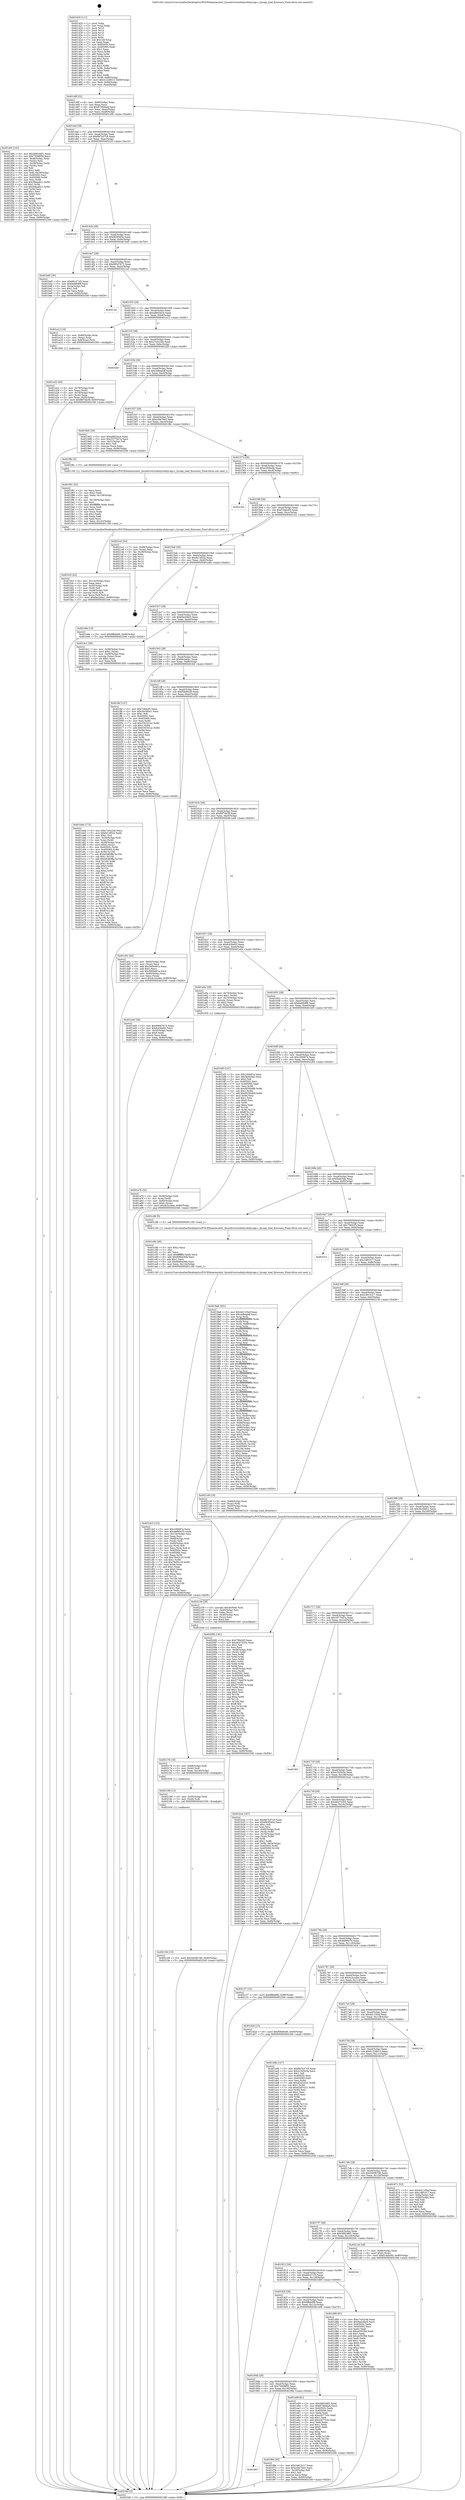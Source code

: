 digraph "0x401420" {
  label = "0x401420 (/mnt/c/Users/mathe/Desktop/tcc/POCII/binaries/extr_linuxdriversisdnhysdnhycapi.c_hycapi_load_firmware_Final-ollvm.out::main(0))"
  labelloc = "t"
  node[shape=record]

  Entry [label="",width=0.3,height=0.3,shape=circle,fillcolor=black,style=filled]
  "0x40148f" [label="{
     0x40148f [32]\l
     | [instrs]\l
     &nbsp;&nbsp;0x40148f \<+6\>: mov -0x90(%rbp),%eax\l
     &nbsp;&nbsp;0x401495 \<+2\>: mov %eax,%ecx\l
     &nbsp;&nbsp;0x401497 \<+6\>: sub $0x8736d4a6,%ecx\l
     &nbsp;&nbsp;0x40149d \<+6\>: mov %eax,-0xa4(%rbp)\l
     &nbsp;&nbsp;0x4014a3 \<+6\>: mov %ecx,-0xa8(%rbp)\l
     &nbsp;&nbsp;0x4014a9 \<+6\>: je 0000000000401ef4 \<main+0xad4\>\l
  }"]
  "0x401ef4" [label="{
     0x401ef4 [122]\l
     | [instrs]\l
     &nbsp;&nbsp;0x401ef4 \<+5\>: mov $0x588246f1,%eax\l
     &nbsp;&nbsp;0x401ef9 \<+5\>: mov $0x75008f50,%ecx\l
     &nbsp;&nbsp;0x401efe \<+4\>: mov -0x48(%rbp),%rdx\l
     &nbsp;&nbsp;0x401f02 \<+2\>: mov (%rdx),%esi\l
     &nbsp;&nbsp;0x401f04 \<+4\>: mov -0x58(%rbp),%rdx\l
     &nbsp;&nbsp;0x401f08 \<+2\>: cmp (%rdx),%esi\l
     &nbsp;&nbsp;0x401f0a \<+4\>: setl %dil\l
     &nbsp;&nbsp;0x401f0e \<+4\>: and $0x1,%dil\l
     &nbsp;&nbsp;0x401f12 \<+4\>: mov %dil,-0x29(%rbp)\l
     &nbsp;&nbsp;0x401f16 \<+7\>: mov 0x40505c,%esi\l
     &nbsp;&nbsp;0x401f1d \<+8\>: mov 0x405060,%r8d\l
     &nbsp;&nbsp;0x401f25 \<+3\>: mov %esi,%r9d\l
     &nbsp;&nbsp;0x401f28 \<+7\>: add $0x5f4aa621,%r9d\l
     &nbsp;&nbsp;0x401f2f \<+4\>: sub $0x1,%r9d\l
     &nbsp;&nbsp;0x401f33 \<+7\>: sub $0x5f4aa621,%r9d\l
     &nbsp;&nbsp;0x401f3a \<+4\>: imul %r9d,%esi\l
     &nbsp;&nbsp;0x401f3e \<+3\>: and $0x1,%esi\l
     &nbsp;&nbsp;0x401f41 \<+3\>: cmp $0x0,%esi\l
     &nbsp;&nbsp;0x401f44 \<+4\>: sete %dil\l
     &nbsp;&nbsp;0x401f48 \<+4\>: cmp $0xa,%r8d\l
     &nbsp;&nbsp;0x401f4c \<+4\>: setl %r10b\l
     &nbsp;&nbsp;0x401f50 \<+3\>: mov %dil,%r11b\l
     &nbsp;&nbsp;0x401f53 \<+3\>: and %r10b,%r11b\l
     &nbsp;&nbsp;0x401f56 \<+3\>: xor %r10b,%dil\l
     &nbsp;&nbsp;0x401f59 \<+3\>: or %dil,%r11b\l
     &nbsp;&nbsp;0x401f5c \<+4\>: test $0x1,%r11b\l
     &nbsp;&nbsp;0x401f60 \<+3\>: cmovne %ecx,%eax\l
     &nbsp;&nbsp;0x401f63 \<+6\>: mov %eax,-0x90(%rbp)\l
     &nbsp;&nbsp;0x401f69 \<+5\>: jmp 0000000000402346 \<main+0xf26\>\l
  }"]
  "0x4014af" [label="{
     0x4014af [28]\l
     | [instrs]\l
     &nbsp;&nbsp;0x4014af \<+5\>: jmp 00000000004014b4 \<main+0x94\>\l
     &nbsp;&nbsp;0x4014b4 \<+6\>: mov -0xa4(%rbp),%eax\l
     &nbsp;&nbsp;0x4014ba \<+5\>: sub $0x8b7b37c9,%eax\l
     &nbsp;&nbsp;0x4014bf \<+6\>: mov %eax,-0xac(%rbp)\l
     &nbsp;&nbsp;0x4014c5 \<+6\>: je 000000000040223f \<main+0xe1f\>\l
  }"]
  Exit [label="",width=0.3,height=0.3,shape=circle,fillcolor=black,style=filled,peripheries=2]
  "0x40223f" [label="{
     0x40223f\l
  }", style=dashed]
  "0x4014cb" [label="{
     0x4014cb [28]\l
     | [instrs]\l
     &nbsp;&nbsp;0x4014cb \<+5\>: jmp 00000000004014d0 \<main+0xb0\>\l
     &nbsp;&nbsp;0x4014d0 \<+6\>: mov -0xa4(%rbp),%eax\l
     &nbsp;&nbsp;0x4014d6 \<+5\>: sub $0x963f3d3e,%eax\l
     &nbsp;&nbsp;0x4014db \<+6\>: mov %eax,-0xb0(%rbp)\l
     &nbsp;&nbsp;0x4014e1 \<+6\>: je 0000000000401bd5 \<main+0x7b5\>\l
  }"]
  "0x402194" [label="{
     0x402194 [15]\l
     | [instrs]\l
     &nbsp;&nbsp;0x402194 \<+10\>: movl $0x5459b7d6,-0x90(%rbp)\l
     &nbsp;&nbsp;0x40219e \<+5\>: jmp 0000000000402346 \<main+0xf26\>\l
  }"]
  "0x401bd5" [label="{
     0x401bd5 [30]\l
     | [instrs]\l
     &nbsp;&nbsp;0x401bd5 \<+5\>: mov $0x69c471f3,%eax\l
     &nbsp;&nbsp;0x401bda \<+5\>: mov $0xfed9b8f9,%ecx\l
     &nbsp;&nbsp;0x401bdf \<+3\>: mov -0x2a(%rbp),%dl\l
     &nbsp;&nbsp;0x401be2 \<+3\>: test $0x1,%dl\l
     &nbsp;&nbsp;0x401be5 \<+3\>: cmovne %ecx,%eax\l
     &nbsp;&nbsp;0x401be8 \<+6\>: mov %eax,-0x90(%rbp)\l
     &nbsp;&nbsp;0x401bee \<+5\>: jmp 0000000000402346 \<main+0xf26\>\l
  }"]
  "0x4014e7" [label="{
     0x4014e7 [28]\l
     | [instrs]\l
     &nbsp;&nbsp;0x4014e7 \<+5\>: jmp 00000000004014ec \<main+0xcc\>\l
     &nbsp;&nbsp;0x4014ec \<+6\>: mov -0xa4(%rbp),%eax\l
     &nbsp;&nbsp;0x4014f2 \<+5\>: sub $0x990d7b72,%eax\l
     &nbsp;&nbsp;0x4014f7 \<+6\>: mov %eax,-0xb4(%rbp)\l
     &nbsp;&nbsp;0x4014fd \<+6\>: je 00000000004021a3 \<main+0xd83\>\l
  }"]
  "0x402188" [label="{
     0x402188 [12]\l
     | [instrs]\l
     &nbsp;&nbsp;0x402188 \<+4\>: mov -0x50(%rbp),%rdi\l
     &nbsp;&nbsp;0x40218c \<+3\>: mov (%rdi),%rdi\l
     &nbsp;&nbsp;0x40218f \<+5\>: call 0000000000401030 \<free@plt\>\l
     | [calls]\l
     &nbsp;&nbsp;0x401030 \{1\} (unknown)\l
  }"]
  "0x4021a3" [label="{
     0x4021a3\l
  }", style=dashed]
  "0x401503" [label="{
     0x401503 [28]\l
     | [instrs]\l
     &nbsp;&nbsp;0x401503 \<+5\>: jmp 0000000000401508 \<main+0xe8\>\l
     &nbsp;&nbsp;0x401508 \<+6\>: mov -0xa4(%rbp),%eax\l
     &nbsp;&nbsp;0x40150e \<+5\>: sub $0xa8802ec4,%eax\l
     &nbsp;&nbsp;0x401513 \<+6\>: mov %eax,-0xb8(%rbp)\l
     &nbsp;&nbsp;0x401519 \<+6\>: je 0000000000401a12 \<main+0x5f2\>\l
  }"]
  "0x402176" [label="{
     0x402176 [18]\l
     | [instrs]\l
     &nbsp;&nbsp;0x402176 \<+4\>: mov -0x68(%rbp),%rdi\l
     &nbsp;&nbsp;0x40217a \<+3\>: mov (%rdi),%rdi\l
     &nbsp;&nbsp;0x40217d \<+6\>: mov %eax,-0x140(%rbp)\l
     &nbsp;&nbsp;0x402183 \<+5\>: call 0000000000401030 \<free@plt\>\l
     | [calls]\l
     &nbsp;&nbsp;0x401030 \{1\} (unknown)\l
  }"]
  "0x401a12" [label="{
     0x401a12 [16]\l
     | [instrs]\l
     &nbsp;&nbsp;0x401a12 \<+4\>: mov -0x80(%rbp),%rax\l
     &nbsp;&nbsp;0x401a16 \<+3\>: mov (%rax),%rax\l
     &nbsp;&nbsp;0x401a19 \<+4\>: mov 0x8(%rax),%rdi\l
     &nbsp;&nbsp;0x401a1d \<+5\>: call 0000000000401060 \<atoi@plt\>\l
     | [calls]\l
     &nbsp;&nbsp;0x401060 \{1\} (unknown)\l
  }"]
  "0x40151f" [label="{
     0x40151f [28]\l
     | [instrs]\l
     &nbsp;&nbsp;0x40151f \<+5\>: jmp 0000000000401524 \<main+0x104\>\l
     &nbsp;&nbsp;0x401524 \<+6\>: mov -0xa4(%rbp),%eax\l
     &nbsp;&nbsp;0x40152a \<+5\>: sub $0xc7e3c24b,%eax\l
     &nbsp;&nbsp;0x40152f \<+6\>: mov %eax,-0xbc(%rbp)\l
     &nbsp;&nbsp;0x401535 \<+6\>: je 00000000004022bf \<main+0xe9f\>\l
  }"]
  "0x402159" [label="{
     0x402159 [29]\l
     | [instrs]\l
     &nbsp;&nbsp;0x402159 \<+10\>: movabs $0x4030b6,%rdi\l
     &nbsp;&nbsp;0x402163 \<+4\>: mov -0x40(%rbp),%rsi\l
     &nbsp;&nbsp;0x402167 \<+2\>: mov %eax,(%rsi)\l
     &nbsp;&nbsp;0x402169 \<+4\>: mov -0x40(%rbp),%rsi\l
     &nbsp;&nbsp;0x40216d \<+2\>: mov (%rsi),%esi\l
     &nbsp;&nbsp;0x40216f \<+2\>: mov $0x0,%al\l
     &nbsp;&nbsp;0x402171 \<+5\>: call 0000000000401040 \<printf@plt\>\l
     | [calls]\l
     &nbsp;&nbsp;0x401040 \{1\} (unknown)\l
  }"]
  "0x4022bf" [label="{
     0x4022bf\l
  }", style=dashed]
  "0x40153b" [label="{
     0x40153b [28]\l
     | [instrs]\l
     &nbsp;&nbsp;0x40153b \<+5\>: jmp 0000000000401540 \<main+0x120\>\l
     &nbsp;&nbsp;0x401540 \<+6\>: mov -0xa4(%rbp),%eax\l
     &nbsp;&nbsp;0x401546 \<+5\>: sub $0xcb8eabdf,%eax\l
     &nbsp;&nbsp;0x40154b \<+6\>: mov %eax,-0xc0(%rbp)\l
     &nbsp;&nbsp;0x401551 \<+6\>: je 00000000004019d3 \<main+0x5b3\>\l
  }"]
  "0x401fc5" [label="{
     0x401fc5 [42]\l
     | [instrs]\l
     &nbsp;&nbsp;0x401fc5 \<+6\>: mov -0x13c(%rbp),%ecx\l
     &nbsp;&nbsp;0x401fcb \<+3\>: imul %eax,%ecx\l
     &nbsp;&nbsp;0x401fce \<+4\>: mov -0x50(%rbp),%r8\l
     &nbsp;&nbsp;0x401fd2 \<+3\>: mov (%r8),%r8\l
     &nbsp;&nbsp;0x401fd5 \<+4\>: mov -0x48(%rbp),%r9\l
     &nbsp;&nbsp;0x401fd9 \<+3\>: movslq (%r9),%r9\l
     &nbsp;&nbsp;0x401fdc \<+4\>: mov %ecx,(%r8,%r9,4)\l
     &nbsp;&nbsp;0x401fe0 \<+10\>: movl $0xf4e2a0a1,-0x90(%rbp)\l
     &nbsp;&nbsp;0x401fea \<+5\>: jmp 0000000000402346 \<main+0xf26\>\l
  }"]
  "0x4019d3" [label="{
     0x4019d3 [30]\l
     | [instrs]\l
     &nbsp;&nbsp;0x4019d3 \<+5\>: mov $0xa8802ec4,%eax\l
     &nbsp;&nbsp;0x4019d8 \<+5\>: mov $0x33770d7a,%ecx\l
     &nbsp;&nbsp;0x4019dd \<+3\>: mov -0x31(%rbp),%dl\l
     &nbsp;&nbsp;0x4019e0 \<+3\>: test $0x1,%dl\l
     &nbsp;&nbsp;0x4019e3 \<+3\>: cmovne %ecx,%eax\l
     &nbsp;&nbsp;0x4019e6 \<+6\>: mov %eax,-0x90(%rbp)\l
     &nbsp;&nbsp;0x4019ec \<+5\>: jmp 0000000000402346 \<main+0xf26\>\l
  }"]
  "0x401557" [label="{
     0x401557 [28]\l
     | [instrs]\l
     &nbsp;&nbsp;0x401557 \<+5\>: jmp 000000000040155c \<main+0x13c\>\l
     &nbsp;&nbsp;0x40155c \<+6\>: mov -0xa4(%rbp),%eax\l
     &nbsp;&nbsp;0x401562 \<+5\>: sub $0xccbb70e5,%eax\l
     &nbsp;&nbsp;0x401567 \<+6\>: mov %eax,-0xc4(%rbp)\l
     &nbsp;&nbsp;0x40156d \<+6\>: je 0000000000401f8c \<main+0xb6c\>\l
  }"]
  "0x401f91" [label="{
     0x401f91 [52]\l
     | [instrs]\l
     &nbsp;&nbsp;0x401f91 \<+2\>: xor %ecx,%ecx\l
     &nbsp;&nbsp;0x401f93 \<+5\>: mov $0x2,%edx\l
     &nbsp;&nbsp;0x401f98 \<+6\>: mov %edx,-0x138(%rbp)\l
     &nbsp;&nbsp;0x401f9e \<+1\>: cltd\l
     &nbsp;&nbsp;0x401f9f \<+6\>: mov -0x138(%rbp),%esi\l
     &nbsp;&nbsp;0x401fa5 \<+2\>: idiv %esi\l
     &nbsp;&nbsp;0x401fa7 \<+6\>: imul $0xfffffffe,%edx,%edx\l
     &nbsp;&nbsp;0x401fad \<+2\>: mov %ecx,%edi\l
     &nbsp;&nbsp;0x401faf \<+2\>: sub %edx,%edi\l
     &nbsp;&nbsp;0x401fb1 \<+2\>: mov %ecx,%edx\l
     &nbsp;&nbsp;0x401fb3 \<+3\>: sub $0x1,%edx\l
     &nbsp;&nbsp;0x401fb6 \<+2\>: add %edx,%edi\l
     &nbsp;&nbsp;0x401fb8 \<+2\>: sub %edi,%ecx\l
     &nbsp;&nbsp;0x401fba \<+6\>: mov %ecx,-0x13c(%rbp)\l
     &nbsp;&nbsp;0x401fc0 \<+5\>: call 0000000000401160 \<next_i\>\l
     | [calls]\l
     &nbsp;&nbsp;0x401160 \{1\} (/mnt/c/Users/mathe/Desktop/tcc/POCII/binaries/extr_linuxdriversisdnhysdnhycapi.c_hycapi_load_firmware_Final-ollvm.out::next_i)\l
  }"]
  "0x401f8c" [label="{
     0x401f8c [5]\l
     | [instrs]\l
     &nbsp;&nbsp;0x401f8c \<+5\>: call 0000000000401160 \<next_i\>\l
     | [calls]\l
     &nbsp;&nbsp;0x401160 \{1\} (/mnt/c/Users/mathe/Desktop/tcc/POCII/binaries/extr_linuxdriversisdnhysdnhycapi.c_hycapi_load_firmware_Final-ollvm.out::next_i)\l
  }"]
  "0x401573" [label="{
     0x401573 [28]\l
     | [instrs]\l
     &nbsp;&nbsp;0x401573 \<+5\>: jmp 0000000000401578 \<main+0x158\>\l
     &nbsp;&nbsp;0x401578 \<+6\>: mov -0xa4(%rbp),%eax\l
     &nbsp;&nbsp;0x40157e \<+5\>: sub $0xe2f58a4b,%eax\l
     &nbsp;&nbsp;0x401583 \<+6\>: mov %eax,-0xc8(%rbp)\l
     &nbsp;&nbsp;0x401589 \<+6\>: je 00000000004021b2 \<main+0xd92\>\l
  }"]
  "0x401867" [label="{
     0x401867\l
  }", style=dashed]
  "0x4021b2" [label="{
     0x4021b2\l
  }", style=dashed]
  "0x40158f" [label="{
     0x40158f [28]\l
     | [instrs]\l
     &nbsp;&nbsp;0x40158f \<+5\>: jmp 0000000000401594 \<main+0x174\>\l
     &nbsp;&nbsp;0x401594 \<+6\>: mov -0xa4(%rbp),%eax\l
     &nbsp;&nbsp;0x40159a \<+5\>: sub $0xf14abc60,%eax\l
     &nbsp;&nbsp;0x40159f \<+6\>: mov %eax,-0xcc(%rbp)\l
     &nbsp;&nbsp;0x4015a5 \<+6\>: je 00000000004021e2 \<main+0xdc2\>\l
  }"]
  "0x401f6e" [label="{
     0x401f6e [30]\l
     | [instrs]\l
     &nbsp;&nbsp;0x401f6e \<+5\>: mov $0x24615c17,%eax\l
     &nbsp;&nbsp;0x401f73 \<+5\>: mov $0xccbb70e5,%ecx\l
     &nbsp;&nbsp;0x401f78 \<+3\>: mov -0x29(%rbp),%dl\l
     &nbsp;&nbsp;0x401f7b \<+3\>: test $0x1,%dl\l
     &nbsp;&nbsp;0x401f7e \<+3\>: cmovne %ecx,%eax\l
     &nbsp;&nbsp;0x401f81 \<+6\>: mov %eax,-0x90(%rbp)\l
     &nbsp;&nbsp;0x401f87 \<+5\>: jmp 0000000000402346 \<main+0xf26\>\l
  }"]
  "0x4021e2" [label="{
     0x4021e2 [24]\l
     | [instrs]\l
     &nbsp;&nbsp;0x4021e2 \<+7\>: mov -0x88(%rbp),%rax\l
     &nbsp;&nbsp;0x4021e9 \<+2\>: mov (%rax),%eax\l
     &nbsp;&nbsp;0x4021eb \<+4\>: lea -0x28(%rbp),%rsp\l
     &nbsp;&nbsp;0x4021ef \<+1\>: pop %rbx\l
     &nbsp;&nbsp;0x4021f0 \<+2\>: pop %r12\l
     &nbsp;&nbsp;0x4021f2 \<+2\>: pop %r13\l
     &nbsp;&nbsp;0x4021f4 \<+2\>: pop %r14\l
     &nbsp;&nbsp;0x4021f6 \<+2\>: pop %r15\l
     &nbsp;&nbsp;0x4021f8 \<+1\>: pop %rbp\l
     &nbsp;&nbsp;0x4021f9 \<+1\>: ret\l
  }"]
  "0x4015ab" [label="{
     0x4015ab [28]\l
     | [instrs]\l
     &nbsp;&nbsp;0x4015ab \<+5\>: jmp 00000000004015b0 \<main+0x190\>\l
     &nbsp;&nbsp;0x4015b0 \<+6\>: mov -0xa4(%rbp),%eax\l
     &nbsp;&nbsp;0x4015b6 \<+5\>: sub $0xf413f52e,%eax\l
     &nbsp;&nbsp;0x4015bb \<+6\>: mov %eax,-0xd0(%rbp)\l
     &nbsp;&nbsp;0x4015c1 \<+6\>: je 0000000000401e8a \<main+0xa6a\>\l
  }"]
  "0x40184b" [label="{
     0x40184b [28]\l
     | [instrs]\l
     &nbsp;&nbsp;0x40184b \<+5\>: jmp 0000000000401850 \<main+0x430\>\l
     &nbsp;&nbsp;0x401850 \<+6\>: mov -0xa4(%rbp),%eax\l
     &nbsp;&nbsp;0x401856 \<+5\>: sub $0x75008f50,%eax\l
     &nbsp;&nbsp;0x40185b \<+6\>: mov %eax,-0x130(%rbp)\l
     &nbsp;&nbsp;0x401861 \<+6\>: je 0000000000401f6e \<main+0xb4e\>\l
  }"]
  "0x401e8a" [label="{
     0x401e8a [15]\l
     | [instrs]\l
     &nbsp;&nbsp;0x401e8a \<+10\>: movl $0x6ffeb6fb,-0x90(%rbp)\l
     &nbsp;&nbsp;0x401e94 \<+5\>: jmp 0000000000402346 \<main+0xf26\>\l
  }"]
  "0x4015c7" [label="{
     0x4015c7 [28]\l
     | [instrs]\l
     &nbsp;&nbsp;0x4015c7 \<+5\>: jmp 00000000004015cc \<main+0x1ac\>\l
     &nbsp;&nbsp;0x4015cc \<+6\>: mov -0xa4(%rbp),%eax\l
     &nbsp;&nbsp;0x4015d2 \<+5\>: sub $0xf4a2dbe5,%eax\l
     &nbsp;&nbsp;0x4015d7 \<+6\>: mov %eax,-0xd4(%rbp)\l
     &nbsp;&nbsp;0x4015dd \<+6\>: je 0000000000401dc1 \<main+0x9a1\>\l
  }"]
  "0x401e99" [label="{
     0x401e99 [91]\l
     | [instrs]\l
     &nbsp;&nbsp;0x401e99 \<+5\>: mov $0x588246f1,%eax\l
     &nbsp;&nbsp;0x401e9e \<+5\>: mov $0x8736d4a6,%ecx\l
     &nbsp;&nbsp;0x401ea3 \<+7\>: mov 0x40505c,%edx\l
     &nbsp;&nbsp;0x401eaa \<+7\>: mov 0x405060,%esi\l
     &nbsp;&nbsp;0x401eb1 \<+2\>: mov %edx,%edi\l
     &nbsp;&nbsp;0x401eb3 \<+6\>: sub $0xe2b77c0c,%edi\l
     &nbsp;&nbsp;0x401eb9 \<+3\>: sub $0x1,%edi\l
     &nbsp;&nbsp;0x401ebc \<+6\>: add $0xe2b77c0c,%edi\l
     &nbsp;&nbsp;0x401ec2 \<+3\>: imul %edi,%edx\l
     &nbsp;&nbsp;0x401ec5 \<+3\>: and $0x1,%edx\l
     &nbsp;&nbsp;0x401ec8 \<+3\>: cmp $0x0,%edx\l
     &nbsp;&nbsp;0x401ecb \<+4\>: sete %r8b\l
     &nbsp;&nbsp;0x401ecf \<+3\>: cmp $0xa,%esi\l
     &nbsp;&nbsp;0x401ed2 \<+4\>: setl %r9b\l
     &nbsp;&nbsp;0x401ed6 \<+3\>: mov %r8b,%r10b\l
     &nbsp;&nbsp;0x401ed9 \<+3\>: and %r9b,%r10b\l
     &nbsp;&nbsp;0x401edc \<+3\>: xor %r9b,%r8b\l
     &nbsp;&nbsp;0x401edf \<+3\>: or %r8b,%r10b\l
     &nbsp;&nbsp;0x401ee2 \<+4\>: test $0x1,%r10b\l
     &nbsp;&nbsp;0x401ee6 \<+3\>: cmovne %ecx,%eax\l
     &nbsp;&nbsp;0x401ee9 \<+6\>: mov %eax,-0x90(%rbp)\l
     &nbsp;&nbsp;0x401eef \<+5\>: jmp 0000000000402346 \<main+0xf26\>\l
  }"]
  "0x401dc1" [label="{
     0x401dc1 [29]\l
     | [instrs]\l
     &nbsp;&nbsp;0x401dc1 \<+4\>: mov -0x58(%rbp),%rax\l
     &nbsp;&nbsp;0x401dc5 \<+6\>: movl $0x1,(%rax)\l
     &nbsp;&nbsp;0x401dcb \<+4\>: mov -0x58(%rbp),%rax\l
     &nbsp;&nbsp;0x401dcf \<+3\>: movslq (%rax),%rax\l
     &nbsp;&nbsp;0x401dd2 \<+4\>: shl $0x2,%rax\l
     &nbsp;&nbsp;0x401dd6 \<+3\>: mov %rax,%rdi\l
     &nbsp;&nbsp;0x401dd9 \<+5\>: call 0000000000401050 \<malloc@plt\>\l
     | [calls]\l
     &nbsp;&nbsp;0x401050 \{1\} (unknown)\l
  }"]
  "0x4015e3" [label="{
     0x4015e3 [28]\l
     | [instrs]\l
     &nbsp;&nbsp;0x4015e3 \<+5\>: jmp 00000000004015e8 \<main+0x1c8\>\l
     &nbsp;&nbsp;0x4015e8 \<+6\>: mov -0xa4(%rbp),%eax\l
     &nbsp;&nbsp;0x4015ee \<+5\>: sub $0xf4e2a0a1,%eax\l
     &nbsp;&nbsp;0x4015f3 \<+6\>: mov %eax,-0xd8(%rbp)\l
     &nbsp;&nbsp;0x4015f9 \<+6\>: je 0000000000401fef \<main+0xbcf\>\l
  }"]
  "0x401dde" [label="{
     0x401dde [172]\l
     | [instrs]\l
     &nbsp;&nbsp;0x401dde \<+5\>: mov $0xc7e3c24b,%ecx\l
     &nbsp;&nbsp;0x401de3 \<+5\>: mov $0xf413f52e,%edx\l
     &nbsp;&nbsp;0x401de8 \<+3\>: mov $0x1,%sil\l
     &nbsp;&nbsp;0x401deb \<+4\>: mov -0x50(%rbp),%rdi\l
     &nbsp;&nbsp;0x401def \<+3\>: mov %rax,(%rdi)\l
     &nbsp;&nbsp;0x401df2 \<+4\>: mov -0x48(%rbp),%rax\l
     &nbsp;&nbsp;0x401df6 \<+6\>: movl $0x0,(%rax)\l
     &nbsp;&nbsp;0x401dfc \<+8\>: mov 0x40505c,%r8d\l
     &nbsp;&nbsp;0x401e04 \<+8\>: mov 0x405060,%r9d\l
     &nbsp;&nbsp;0x401e0c \<+3\>: mov %r8d,%r10d\l
     &nbsp;&nbsp;0x401e0f \<+7\>: sub $0xb0380ffa,%r10d\l
     &nbsp;&nbsp;0x401e16 \<+4\>: sub $0x1,%r10d\l
     &nbsp;&nbsp;0x401e1a \<+7\>: add $0xb0380ffa,%r10d\l
     &nbsp;&nbsp;0x401e21 \<+4\>: imul %r10d,%r8d\l
     &nbsp;&nbsp;0x401e25 \<+4\>: and $0x1,%r8d\l
     &nbsp;&nbsp;0x401e29 \<+4\>: cmp $0x0,%r8d\l
     &nbsp;&nbsp;0x401e2d \<+4\>: sete %r11b\l
     &nbsp;&nbsp;0x401e31 \<+4\>: cmp $0xa,%r9d\l
     &nbsp;&nbsp;0x401e35 \<+3\>: setl %bl\l
     &nbsp;&nbsp;0x401e38 \<+3\>: mov %r11b,%r14b\l
     &nbsp;&nbsp;0x401e3b \<+4\>: xor $0xff,%r14b\l
     &nbsp;&nbsp;0x401e3f \<+3\>: mov %bl,%r15b\l
     &nbsp;&nbsp;0x401e42 \<+4\>: xor $0xff,%r15b\l
     &nbsp;&nbsp;0x401e46 \<+4\>: xor $0x1,%sil\l
     &nbsp;&nbsp;0x401e4a \<+3\>: mov %r14b,%r12b\l
     &nbsp;&nbsp;0x401e4d \<+4\>: and $0xff,%r12b\l
     &nbsp;&nbsp;0x401e51 \<+3\>: and %sil,%r11b\l
     &nbsp;&nbsp;0x401e54 \<+3\>: mov %r15b,%r13b\l
     &nbsp;&nbsp;0x401e57 \<+4\>: and $0xff,%r13b\l
     &nbsp;&nbsp;0x401e5b \<+3\>: and %sil,%bl\l
     &nbsp;&nbsp;0x401e5e \<+3\>: or %r11b,%r12b\l
     &nbsp;&nbsp;0x401e61 \<+3\>: or %bl,%r13b\l
     &nbsp;&nbsp;0x401e64 \<+3\>: xor %r13b,%r12b\l
     &nbsp;&nbsp;0x401e67 \<+3\>: or %r15b,%r14b\l
     &nbsp;&nbsp;0x401e6a \<+4\>: xor $0xff,%r14b\l
     &nbsp;&nbsp;0x401e6e \<+4\>: or $0x1,%sil\l
     &nbsp;&nbsp;0x401e72 \<+3\>: and %sil,%r14b\l
     &nbsp;&nbsp;0x401e75 \<+3\>: or %r14b,%r12b\l
     &nbsp;&nbsp;0x401e78 \<+4\>: test $0x1,%r12b\l
     &nbsp;&nbsp;0x401e7c \<+3\>: cmovne %edx,%ecx\l
     &nbsp;&nbsp;0x401e7f \<+6\>: mov %ecx,-0x90(%rbp)\l
     &nbsp;&nbsp;0x401e85 \<+5\>: jmp 0000000000402346 \<main+0xf26\>\l
  }"]
  "0x401fef" [label="{
     0x401fef [147]\l
     | [instrs]\l
     &nbsp;&nbsp;0x401fef \<+5\>: mov $0x75842f3,%eax\l
     &nbsp;&nbsp;0x401ff4 \<+5\>: mov $0x30c560c1,%ecx\l
     &nbsp;&nbsp;0x401ff9 \<+2\>: mov $0x1,%dl\l
     &nbsp;&nbsp;0x401ffb \<+7\>: mov 0x40505c,%esi\l
     &nbsp;&nbsp;0x402002 \<+7\>: mov 0x405060,%edi\l
     &nbsp;&nbsp;0x402009 \<+3\>: mov %esi,%r8d\l
     &nbsp;&nbsp;0x40200c \<+7\>: sub $0x530331ac,%r8d\l
     &nbsp;&nbsp;0x402013 \<+4\>: sub $0x1,%r8d\l
     &nbsp;&nbsp;0x402017 \<+7\>: add $0x530331ac,%r8d\l
     &nbsp;&nbsp;0x40201e \<+4\>: imul %r8d,%esi\l
     &nbsp;&nbsp;0x402022 \<+3\>: and $0x1,%esi\l
     &nbsp;&nbsp;0x402025 \<+3\>: cmp $0x0,%esi\l
     &nbsp;&nbsp;0x402028 \<+4\>: sete %r9b\l
     &nbsp;&nbsp;0x40202c \<+3\>: cmp $0xa,%edi\l
     &nbsp;&nbsp;0x40202f \<+4\>: setl %r10b\l
     &nbsp;&nbsp;0x402033 \<+3\>: mov %r9b,%r11b\l
     &nbsp;&nbsp;0x402036 \<+4\>: xor $0xff,%r11b\l
     &nbsp;&nbsp;0x40203a \<+3\>: mov %r10b,%bl\l
     &nbsp;&nbsp;0x40203d \<+3\>: xor $0xff,%bl\l
     &nbsp;&nbsp;0x402040 \<+3\>: xor $0x1,%dl\l
     &nbsp;&nbsp;0x402043 \<+3\>: mov %r11b,%r14b\l
     &nbsp;&nbsp;0x402046 \<+4\>: and $0xff,%r14b\l
     &nbsp;&nbsp;0x40204a \<+3\>: and %dl,%r9b\l
     &nbsp;&nbsp;0x40204d \<+3\>: mov %bl,%r15b\l
     &nbsp;&nbsp;0x402050 \<+4\>: and $0xff,%r15b\l
     &nbsp;&nbsp;0x402054 \<+3\>: and %dl,%r10b\l
     &nbsp;&nbsp;0x402057 \<+3\>: or %r9b,%r14b\l
     &nbsp;&nbsp;0x40205a \<+3\>: or %r10b,%r15b\l
     &nbsp;&nbsp;0x40205d \<+3\>: xor %r15b,%r14b\l
     &nbsp;&nbsp;0x402060 \<+3\>: or %bl,%r11b\l
     &nbsp;&nbsp;0x402063 \<+4\>: xor $0xff,%r11b\l
     &nbsp;&nbsp;0x402067 \<+3\>: or $0x1,%dl\l
     &nbsp;&nbsp;0x40206a \<+3\>: and %dl,%r11b\l
     &nbsp;&nbsp;0x40206d \<+3\>: or %r11b,%r14b\l
     &nbsp;&nbsp;0x402070 \<+4\>: test $0x1,%r14b\l
     &nbsp;&nbsp;0x402074 \<+3\>: cmovne %ecx,%eax\l
     &nbsp;&nbsp;0x402077 \<+6\>: mov %eax,-0x90(%rbp)\l
     &nbsp;&nbsp;0x40207d \<+5\>: jmp 0000000000402346 \<main+0xf26\>\l
  }"]
  "0x4015ff" [label="{
     0x4015ff [28]\l
     | [instrs]\l
     &nbsp;&nbsp;0x4015ff \<+5\>: jmp 0000000000401604 \<main+0x1e4\>\l
     &nbsp;&nbsp;0x401604 \<+6\>: mov -0xa4(%rbp),%eax\l
     &nbsp;&nbsp;0x40160a \<+5\>: sub $0xf58d9cd0,%eax\l
     &nbsp;&nbsp;0x40160f \<+6\>: mov %eax,-0xdc(%rbp)\l
     &nbsp;&nbsp;0x401615 \<+6\>: je 0000000000401d3c \<main+0x91c\>\l
  }"]
  "0x40182f" [label="{
     0x40182f [28]\l
     | [instrs]\l
     &nbsp;&nbsp;0x40182f \<+5\>: jmp 0000000000401834 \<main+0x414\>\l
     &nbsp;&nbsp;0x401834 \<+6\>: mov -0xa4(%rbp),%eax\l
     &nbsp;&nbsp;0x40183a \<+5\>: sub $0x6ffeb6fb,%eax\l
     &nbsp;&nbsp;0x40183f \<+6\>: mov %eax,-0x12c(%rbp)\l
     &nbsp;&nbsp;0x401845 \<+6\>: je 0000000000401e99 \<main+0xa79\>\l
  }"]
  "0x401d3c" [label="{
     0x401d3c [42]\l
     | [instrs]\l
     &nbsp;&nbsp;0x401d3c \<+4\>: mov -0x60(%rbp),%rax\l
     &nbsp;&nbsp;0x401d40 \<+2\>: mov (%rax),%ecx\l
     &nbsp;&nbsp;0x401d42 \<+6\>: add $0x5600d91a,%ecx\l
     &nbsp;&nbsp;0x401d48 \<+3\>: add $0x1,%ecx\l
     &nbsp;&nbsp;0x401d4b \<+6\>: sub $0x5600d91a,%ecx\l
     &nbsp;&nbsp;0x401d51 \<+4\>: mov -0x60(%rbp),%rax\l
     &nbsp;&nbsp;0x401d55 \<+2\>: mov %ecx,(%rax)\l
     &nbsp;&nbsp;0x401d57 \<+10\>: movl $0x4c3ccdee,-0x90(%rbp)\l
     &nbsp;&nbsp;0x401d61 \<+5\>: jmp 0000000000402346 \<main+0xf26\>\l
  }"]
  "0x40161b" [label="{
     0x40161b [28]\l
     | [instrs]\l
     &nbsp;&nbsp;0x40161b \<+5\>: jmp 0000000000401620 \<main+0x200\>\l
     &nbsp;&nbsp;0x401620 \<+6\>: mov -0xa4(%rbp),%eax\l
     &nbsp;&nbsp;0x401626 \<+5\>: sub $0xf6f74b39,%eax\l
     &nbsp;&nbsp;0x40162b \<+6\>: mov %eax,-0xe0(%rbp)\l
     &nbsp;&nbsp;0x401631 \<+6\>: je 0000000000401a40 \<main+0x620\>\l
  }"]
  "0x401d66" [label="{
     0x401d66 [91]\l
     | [instrs]\l
     &nbsp;&nbsp;0x401d66 \<+5\>: mov $0xc7e3c24b,%eax\l
     &nbsp;&nbsp;0x401d6b \<+5\>: mov $0xf4a2dbe5,%ecx\l
     &nbsp;&nbsp;0x401d70 \<+7\>: mov 0x40505c,%edx\l
     &nbsp;&nbsp;0x401d77 \<+7\>: mov 0x405060,%esi\l
     &nbsp;&nbsp;0x401d7e \<+2\>: mov %edx,%edi\l
     &nbsp;&nbsp;0x401d80 \<+6\>: sub $0xa43f1f9d,%edi\l
     &nbsp;&nbsp;0x401d86 \<+3\>: sub $0x1,%edi\l
     &nbsp;&nbsp;0x401d89 \<+6\>: add $0xa43f1f9d,%edi\l
     &nbsp;&nbsp;0x401d8f \<+3\>: imul %edi,%edx\l
     &nbsp;&nbsp;0x401d92 \<+3\>: and $0x1,%edx\l
     &nbsp;&nbsp;0x401d95 \<+3\>: cmp $0x0,%edx\l
     &nbsp;&nbsp;0x401d98 \<+4\>: sete %r8b\l
     &nbsp;&nbsp;0x401d9c \<+3\>: cmp $0xa,%esi\l
     &nbsp;&nbsp;0x401d9f \<+4\>: setl %r9b\l
     &nbsp;&nbsp;0x401da3 \<+3\>: mov %r8b,%r10b\l
     &nbsp;&nbsp;0x401da6 \<+3\>: and %r9b,%r10b\l
     &nbsp;&nbsp;0x401da9 \<+3\>: xor %r9b,%r8b\l
     &nbsp;&nbsp;0x401dac \<+3\>: or %r8b,%r10b\l
     &nbsp;&nbsp;0x401daf \<+4\>: test $0x1,%r10b\l
     &nbsp;&nbsp;0x401db3 \<+3\>: cmovne %ecx,%eax\l
     &nbsp;&nbsp;0x401db6 \<+6\>: mov %eax,-0x90(%rbp)\l
     &nbsp;&nbsp;0x401dbc \<+5\>: jmp 0000000000402346 \<main+0xf26\>\l
  }"]
  "0x401a40" [label="{
     0x401a40 [30]\l
     | [instrs]\l
     &nbsp;&nbsp;0x401a40 \<+5\>: mov $0x990d7b72,%eax\l
     &nbsp;&nbsp;0x401a45 \<+5\>: mov $0xfcd3be93,%ecx\l
     &nbsp;&nbsp;0x401a4a \<+3\>: mov -0x30(%rbp),%edx\l
     &nbsp;&nbsp;0x401a4d \<+3\>: cmp $0x0,%edx\l
     &nbsp;&nbsp;0x401a50 \<+3\>: cmove %ecx,%eax\l
     &nbsp;&nbsp;0x401a53 \<+6\>: mov %eax,-0x90(%rbp)\l
     &nbsp;&nbsp;0x401a59 \<+5\>: jmp 0000000000402346 \<main+0xf26\>\l
  }"]
  "0x401637" [label="{
     0x401637 [28]\l
     | [instrs]\l
     &nbsp;&nbsp;0x401637 \<+5\>: jmp 000000000040163c \<main+0x21c\>\l
     &nbsp;&nbsp;0x40163c \<+6\>: mov -0xa4(%rbp),%eax\l
     &nbsp;&nbsp;0x401642 \<+5\>: sub $0xfcd3be93,%eax\l
     &nbsp;&nbsp;0x401647 \<+6\>: mov %eax,-0xe4(%rbp)\l
     &nbsp;&nbsp;0x40164d \<+6\>: je 0000000000401a5e \<main+0x63e\>\l
  }"]
  "0x401813" [label="{
     0x401813 [28]\l
     | [instrs]\l
     &nbsp;&nbsp;0x401813 \<+5\>: jmp 0000000000401818 \<main+0x3f8\>\l
     &nbsp;&nbsp;0x401818 \<+6\>: mov -0xa4(%rbp),%eax\l
     &nbsp;&nbsp;0x40181e \<+5\>: sub $0x69c471f3,%eax\l
     &nbsp;&nbsp;0x401823 \<+6\>: mov %eax,-0x128(%rbp)\l
     &nbsp;&nbsp;0x401829 \<+6\>: je 0000000000401d66 \<main+0x946\>\l
  }"]
  "0x401a5e" [label="{
     0x401a5e [29]\l
     | [instrs]\l
     &nbsp;&nbsp;0x401a5e \<+4\>: mov -0x70(%rbp),%rax\l
     &nbsp;&nbsp;0x401a62 \<+6\>: movl $0x1,(%rax)\l
     &nbsp;&nbsp;0x401a68 \<+4\>: mov -0x70(%rbp),%rax\l
     &nbsp;&nbsp;0x401a6c \<+3\>: movslq (%rax),%rax\l
     &nbsp;&nbsp;0x401a6f \<+4\>: shl $0x2,%rax\l
     &nbsp;&nbsp;0x401a73 \<+3\>: mov %rax,%rdi\l
     &nbsp;&nbsp;0x401a76 \<+5\>: call 0000000000401050 \<malloc@plt\>\l
     | [calls]\l
     &nbsp;&nbsp;0x401050 \{1\} (unknown)\l
  }"]
  "0x401653" [label="{
     0x401653 [28]\l
     | [instrs]\l
     &nbsp;&nbsp;0x401653 \<+5\>: jmp 0000000000401658 \<main+0x238\>\l
     &nbsp;&nbsp;0x401658 \<+6\>: mov -0xa4(%rbp),%eax\l
     &nbsp;&nbsp;0x40165e \<+5\>: sub $0xfed9b8f9,%eax\l
     &nbsp;&nbsp;0x401663 \<+6\>: mov %eax,-0xe8(%rbp)\l
     &nbsp;&nbsp;0x401669 \<+6\>: je 0000000000401bf3 \<main+0x7d3\>\l
  }"]
  "0x4022fc" [label="{
     0x4022fc\l
  }", style=dashed]
  "0x401bf3" [label="{
     0x401bf3 [147]\l
     | [instrs]\l
     &nbsp;&nbsp;0x401bf3 \<+5\>: mov $0x169487a,%eax\l
     &nbsp;&nbsp;0x401bf8 \<+5\>: mov $0x5bd03eb,%ecx\l
     &nbsp;&nbsp;0x401bfd \<+2\>: mov $0x1,%dl\l
     &nbsp;&nbsp;0x401bff \<+7\>: mov 0x40505c,%esi\l
     &nbsp;&nbsp;0x401c06 \<+7\>: mov 0x405060,%edi\l
     &nbsp;&nbsp;0x401c0d \<+3\>: mov %esi,%r8d\l
     &nbsp;&nbsp;0x401c10 \<+7\>: sub $0xf4556489,%r8d\l
     &nbsp;&nbsp;0x401c17 \<+4\>: sub $0x1,%r8d\l
     &nbsp;&nbsp;0x401c1b \<+7\>: add $0xf4556489,%r8d\l
     &nbsp;&nbsp;0x401c22 \<+4\>: imul %r8d,%esi\l
     &nbsp;&nbsp;0x401c26 \<+3\>: and $0x1,%esi\l
     &nbsp;&nbsp;0x401c29 \<+3\>: cmp $0x0,%esi\l
     &nbsp;&nbsp;0x401c2c \<+4\>: sete %r9b\l
     &nbsp;&nbsp;0x401c30 \<+3\>: cmp $0xa,%edi\l
     &nbsp;&nbsp;0x401c33 \<+4\>: setl %r10b\l
     &nbsp;&nbsp;0x401c37 \<+3\>: mov %r9b,%r11b\l
     &nbsp;&nbsp;0x401c3a \<+4\>: xor $0xff,%r11b\l
     &nbsp;&nbsp;0x401c3e \<+3\>: mov %r10b,%bl\l
     &nbsp;&nbsp;0x401c41 \<+3\>: xor $0xff,%bl\l
     &nbsp;&nbsp;0x401c44 \<+3\>: xor $0x1,%dl\l
     &nbsp;&nbsp;0x401c47 \<+3\>: mov %r11b,%r14b\l
     &nbsp;&nbsp;0x401c4a \<+4\>: and $0xff,%r14b\l
     &nbsp;&nbsp;0x401c4e \<+3\>: and %dl,%r9b\l
     &nbsp;&nbsp;0x401c51 \<+3\>: mov %bl,%r15b\l
     &nbsp;&nbsp;0x401c54 \<+4\>: and $0xff,%r15b\l
     &nbsp;&nbsp;0x401c58 \<+3\>: and %dl,%r10b\l
     &nbsp;&nbsp;0x401c5b \<+3\>: or %r9b,%r14b\l
     &nbsp;&nbsp;0x401c5e \<+3\>: or %r10b,%r15b\l
     &nbsp;&nbsp;0x401c61 \<+3\>: xor %r15b,%r14b\l
     &nbsp;&nbsp;0x401c64 \<+3\>: or %bl,%r11b\l
     &nbsp;&nbsp;0x401c67 \<+4\>: xor $0xff,%r11b\l
     &nbsp;&nbsp;0x401c6b \<+3\>: or $0x1,%dl\l
     &nbsp;&nbsp;0x401c6e \<+3\>: and %dl,%r11b\l
     &nbsp;&nbsp;0x401c71 \<+3\>: or %r11b,%r14b\l
     &nbsp;&nbsp;0x401c74 \<+4\>: test $0x1,%r14b\l
     &nbsp;&nbsp;0x401c78 \<+3\>: cmovne %ecx,%eax\l
     &nbsp;&nbsp;0x401c7b \<+6\>: mov %eax,-0x90(%rbp)\l
     &nbsp;&nbsp;0x401c81 \<+5\>: jmp 0000000000402346 \<main+0xf26\>\l
  }"]
  "0x40166f" [label="{
     0x40166f [28]\l
     | [instrs]\l
     &nbsp;&nbsp;0x40166f \<+5\>: jmp 0000000000401674 \<main+0x254\>\l
     &nbsp;&nbsp;0x401674 \<+6\>: mov -0xa4(%rbp),%eax\l
     &nbsp;&nbsp;0x40167a \<+5\>: sub $0x169487a,%eax\l
     &nbsp;&nbsp;0x40167f \<+6\>: mov %eax,-0xec(%rbp)\l
     &nbsp;&nbsp;0x401685 \<+6\>: je 0000000000402264 \<main+0xe44\>\l
  }"]
  "0x4017f7" [label="{
     0x4017f7 [28]\l
     | [instrs]\l
     &nbsp;&nbsp;0x4017f7 \<+5\>: jmp 00000000004017fc \<main+0x3dc\>\l
     &nbsp;&nbsp;0x4017fc \<+6\>: mov -0xa4(%rbp),%eax\l
     &nbsp;&nbsp;0x401802 \<+5\>: sub $0x588246f1,%eax\l
     &nbsp;&nbsp;0x401807 \<+6\>: mov %eax,-0x124(%rbp)\l
     &nbsp;&nbsp;0x40180d \<+6\>: je 00000000004022fc \<main+0xedc\>\l
  }"]
  "0x402264" [label="{
     0x402264\l
  }", style=dashed]
  "0x40168b" [label="{
     0x40168b [28]\l
     | [instrs]\l
     &nbsp;&nbsp;0x40168b \<+5\>: jmp 0000000000401690 \<main+0x270\>\l
     &nbsp;&nbsp;0x401690 \<+6\>: mov -0xa4(%rbp),%eax\l
     &nbsp;&nbsp;0x401696 \<+5\>: sub $0x5bd03eb,%eax\l
     &nbsp;&nbsp;0x40169b \<+6\>: mov %eax,-0xf0(%rbp)\l
     &nbsp;&nbsp;0x4016a1 \<+6\>: je 0000000000401c86 \<main+0x866\>\l
  }"]
  "0x4021c6" [label="{
     0x4021c6 [28]\l
     | [instrs]\l
     &nbsp;&nbsp;0x4021c6 \<+7\>: mov -0x88(%rbp),%rax\l
     &nbsp;&nbsp;0x4021cd \<+6\>: movl $0x0,(%rax)\l
     &nbsp;&nbsp;0x4021d3 \<+10\>: movl $0xf14abc60,-0x90(%rbp)\l
     &nbsp;&nbsp;0x4021dd \<+5\>: jmp 0000000000402346 \<main+0xf26\>\l
  }"]
  "0x401c86" [label="{
     0x401c86 [5]\l
     | [instrs]\l
     &nbsp;&nbsp;0x401c86 \<+5\>: call 0000000000401160 \<next_i\>\l
     | [calls]\l
     &nbsp;&nbsp;0x401160 \{1\} (/mnt/c/Users/mathe/Desktop/tcc/POCII/binaries/extr_linuxdriversisdnhysdnhycapi.c_hycapi_load_firmware_Final-ollvm.out::next_i)\l
  }"]
  "0x4016a7" [label="{
     0x4016a7 [28]\l
     | [instrs]\l
     &nbsp;&nbsp;0x4016a7 \<+5\>: jmp 00000000004016ac \<main+0x28c\>\l
     &nbsp;&nbsp;0x4016ac \<+6\>: mov -0xa4(%rbp),%eax\l
     &nbsp;&nbsp;0x4016b2 \<+5\>: sub $0x75842f3,%eax\l
     &nbsp;&nbsp;0x4016b7 \<+6\>: mov %eax,-0xf4(%rbp)\l
     &nbsp;&nbsp;0x4016bd \<+6\>: je 0000000000402321 \<main+0xf01\>\l
  }"]
  "0x401cb3" [label="{
     0x401cb3 [122]\l
     | [instrs]\l
     &nbsp;&nbsp;0x401cb3 \<+5\>: mov $0x169487a,%ecx\l
     &nbsp;&nbsp;0x401cb8 \<+5\>: mov $0x4bf90e70,%edx\l
     &nbsp;&nbsp;0x401cbd \<+6\>: mov -0x134(%rbp),%esi\l
     &nbsp;&nbsp;0x401cc3 \<+3\>: imul %eax,%esi\l
     &nbsp;&nbsp;0x401cc6 \<+4\>: mov -0x68(%rbp),%rdi\l
     &nbsp;&nbsp;0x401cca \<+3\>: mov (%rdi),%rdi\l
     &nbsp;&nbsp;0x401ccd \<+4\>: mov -0x60(%rbp),%r8\l
     &nbsp;&nbsp;0x401cd1 \<+3\>: movslq (%r8),%r8\l
     &nbsp;&nbsp;0x401cd4 \<+4\>: mov %esi,(%rdi,%r8,4)\l
     &nbsp;&nbsp;0x401cd8 \<+7\>: mov 0x40505c,%eax\l
     &nbsp;&nbsp;0x401cdf \<+7\>: mov 0x405060,%esi\l
     &nbsp;&nbsp;0x401ce6 \<+3\>: mov %eax,%r9d\l
     &nbsp;&nbsp;0x401ce9 \<+7\>: add $0x7fe92c19,%r9d\l
     &nbsp;&nbsp;0x401cf0 \<+4\>: sub $0x1,%r9d\l
     &nbsp;&nbsp;0x401cf4 \<+7\>: sub $0x7fe92c19,%r9d\l
     &nbsp;&nbsp;0x401cfb \<+4\>: imul %r9d,%eax\l
     &nbsp;&nbsp;0x401cff \<+3\>: and $0x1,%eax\l
     &nbsp;&nbsp;0x401d02 \<+3\>: cmp $0x0,%eax\l
     &nbsp;&nbsp;0x401d05 \<+4\>: sete %r10b\l
     &nbsp;&nbsp;0x401d09 \<+3\>: cmp $0xa,%esi\l
     &nbsp;&nbsp;0x401d0c \<+4\>: setl %r11b\l
     &nbsp;&nbsp;0x401d10 \<+3\>: mov %r10b,%bl\l
     &nbsp;&nbsp;0x401d13 \<+3\>: and %r11b,%bl\l
     &nbsp;&nbsp;0x401d16 \<+3\>: xor %r11b,%r10b\l
     &nbsp;&nbsp;0x401d19 \<+3\>: or %r10b,%bl\l
     &nbsp;&nbsp;0x401d1c \<+3\>: test $0x1,%bl\l
     &nbsp;&nbsp;0x401d1f \<+3\>: cmovne %edx,%ecx\l
     &nbsp;&nbsp;0x401d22 \<+6\>: mov %ecx,-0x90(%rbp)\l
     &nbsp;&nbsp;0x401d28 \<+5\>: jmp 0000000000402346 \<main+0xf26\>\l
  }"]
  "0x402321" [label="{
     0x402321\l
  }", style=dashed]
  "0x4016c3" [label="{
     0x4016c3 [28]\l
     | [instrs]\l
     &nbsp;&nbsp;0x4016c3 \<+5\>: jmp 00000000004016c8 \<main+0x2a8\>\l
     &nbsp;&nbsp;0x4016c8 \<+6\>: mov -0xa4(%rbp),%eax\l
     &nbsp;&nbsp;0x4016ce \<+5\>: sub $0x14ff1017,%eax\l
     &nbsp;&nbsp;0x4016d3 \<+6\>: mov %eax,-0xf8(%rbp)\l
     &nbsp;&nbsp;0x4016d9 \<+6\>: je 00000000004018a6 \<main+0x486\>\l
  }"]
  "0x401c8b" [label="{
     0x401c8b [40]\l
     | [instrs]\l
     &nbsp;&nbsp;0x401c8b \<+5\>: mov $0x2,%ecx\l
     &nbsp;&nbsp;0x401c90 \<+1\>: cltd\l
     &nbsp;&nbsp;0x401c91 \<+2\>: idiv %ecx\l
     &nbsp;&nbsp;0x401c93 \<+6\>: imul $0xfffffffe,%edx,%ecx\l
     &nbsp;&nbsp;0x401c99 \<+6\>: add $0x806b436b,%ecx\l
     &nbsp;&nbsp;0x401c9f \<+3\>: add $0x1,%ecx\l
     &nbsp;&nbsp;0x401ca2 \<+6\>: sub $0x806b436b,%ecx\l
     &nbsp;&nbsp;0x401ca8 \<+6\>: mov %ecx,-0x134(%rbp)\l
     &nbsp;&nbsp;0x401cae \<+5\>: call 0000000000401160 \<next_i\>\l
     | [calls]\l
     &nbsp;&nbsp;0x401160 \{1\} (/mnt/c/Users/mathe/Desktop/tcc/POCII/binaries/extr_linuxdriversisdnhysdnhycapi.c_hycapi_load_firmware_Final-ollvm.out::next_i)\l
  }"]
  "0x4018a6" [label="{
     0x4018a6 [301]\l
     | [instrs]\l
     &nbsp;&nbsp;0x4018a6 \<+5\>: mov $0x4d1105ef,%eax\l
     &nbsp;&nbsp;0x4018ab \<+5\>: mov $0xcb8eabdf,%ecx\l
     &nbsp;&nbsp;0x4018b0 \<+3\>: mov %rsp,%rdx\l
     &nbsp;&nbsp;0x4018b3 \<+4\>: add $0xfffffffffffffff0,%rdx\l
     &nbsp;&nbsp;0x4018b7 \<+3\>: mov %rdx,%rsp\l
     &nbsp;&nbsp;0x4018ba \<+7\>: mov %rdx,-0x88(%rbp)\l
     &nbsp;&nbsp;0x4018c1 \<+3\>: mov %rsp,%rdx\l
     &nbsp;&nbsp;0x4018c4 \<+4\>: add $0xfffffffffffffff0,%rdx\l
     &nbsp;&nbsp;0x4018c8 \<+3\>: mov %rdx,%rsp\l
     &nbsp;&nbsp;0x4018cb \<+3\>: mov %rsp,%rsi\l
     &nbsp;&nbsp;0x4018ce \<+4\>: add $0xfffffffffffffff0,%rsi\l
     &nbsp;&nbsp;0x4018d2 \<+3\>: mov %rsi,%rsp\l
     &nbsp;&nbsp;0x4018d5 \<+4\>: mov %rsi,-0x80(%rbp)\l
     &nbsp;&nbsp;0x4018d9 \<+3\>: mov %rsp,%rsi\l
     &nbsp;&nbsp;0x4018dc \<+4\>: add $0xfffffffffffffff0,%rsi\l
     &nbsp;&nbsp;0x4018e0 \<+3\>: mov %rsi,%rsp\l
     &nbsp;&nbsp;0x4018e3 \<+4\>: mov %rsi,-0x78(%rbp)\l
     &nbsp;&nbsp;0x4018e7 \<+3\>: mov %rsp,%rsi\l
     &nbsp;&nbsp;0x4018ea \<+4\>: add $0xfffffffffffffff0,%rsi\l
     &nbsp;&nbsp;0x4018ee \<+3\>: mov %rsi,%rsp\l
     &nbsp;&nbsp;0x4018f1 \<+4\>: mov %rsi,-0x70(%rbp)\l
     &nbsp;&nbsp;0x4018f5 \<+3\>: mov %rsp,%rsi\l
     &nbsp;&nbsp;0x4018f8 \<+4\>: add $0xfffffffffffffff0,%rsi\l
     &nbsp;&nbsp;0x4018fc \<+3\>: mov %rsi,%rsp\l
     &nbsp;&nbsp;0x4018ff \<+4\>: mov %rsi,-0x68(%rbp)\l
     &nbsp;&nbsp;0x401903 \<+3\>: mov %rsp,%rsi\l
     &nbsp;&nbsp;0x401906 \<+4\>: add $0xfffffffffffffff0,%rsi\l
     &nbsp;&nbsp;0x40190a \<+3\>: mov %rsi,%rsp\l
     &nbsp;&nbsp;0x40190d \<+4\>: mov %rsi,-0x60(%rbp)\l
     &nbsp;&nbsp;0x401911 \<+3\>: mov %rsp,%rsi\l
     &nbsp;&nbsp;0x401914 \<+4\>: add $0xfffffffffffffff0,%rsi\l
     &nbsp;&nbsp;0x401918 \<+3\>: mov %rsi,%rsp\l
     &nbsp;&nbsp;0x40191b \<+4\>: mov %rsi,-0x58(%rbp)\l
     &nbsp;&nbsp;0x40191f \<+3\>: mov %rsp,%rsi\l
     &nbsp;&nbsp;0x401922 \<+4\>: add $0xfffffffffffffff0,%rsi\l
     &nbsp;&nbsp;0x401926 \<+3\>: mov %rsi,%rsp\l
     &nbsp;&nbsp;0x401929 \<+4\>: mov %rsi,-0x50(%rbp)\l
     &nbsp;&nbsp;0x40192d \<+3\>: mov %rsp,%rsi\l
     &nbsp;&nbsp;0x401930 \<+4\>: add $0xfffffffffffffff0,%rsi\l
     &nbsp;&nbsp;0x401934 \<+3\>: mov %rsi,%rsp\l
     &nbsp;&nbsp;0x401937 \<+4\>: mov %rsi,-0x48(%rbp)\l
     &nbsp;&nbsp;0x40193b \<+3\>: mov %rsp,%rsi\l
     &nbsp;&nbsp;0x40193e \<+4\>: add $0xfffffffffffffff0,%rsi\l
     &nbsp;&nbsp;0x401942 \<+3\>: mov %rsi,%rsp\l
     &nbsp;&nbsp;0x401945 \<+4\>: mov %rsi,-0x40(%rbp)\l
     &nbsp;&nbsp;0x401949 \<+7\>: mov -0x88(%rbp),%rsi\l
     &nbsp;&nbsp;0x401950 \<+6\>: movl $0x0,(%rsi)\l
     &nbsp;&nbsp;0x401956 \<+6\>: mov -0x94(%rbp),%edi\l
     &nbsp;&nbsp;0x40195c \<+2\>: mov %edi,(%rdx)\l
     &nbsp;&nbsp;0x40195e \<+4\>: mov -0x80(%rbp),%rsi\l
     &nbsp;&nbsp;0x401962 \<+7\>: mov -0xa0(%rbp),%r8\l
     &nbsp;&nbsp;0x401969 \<+3\>: mov %r8,(%rsi)\l
     &nbsp;&nbsp;0x40196c \<+3\>: cmpl $0x2,(%rdx)\l
     &nbsp;&nbsp;0x40196f \<+4\>: setne %r9b\l
     &nbsp;&nbsp;0x401973 \<+4\>: and $0x1,%r9b\l
     &nbsp;&nbsp;0x401977 \<+4\>: mov %r9b,-0x31(%rbp)\l
     &nbsp;&nbsp;0x40197b \<+8\>: mov 0x40505c,%r10d\l
     &nbsp;&nbsp;0x401983 \<+8\>: mov 0x405060,%r11d\l
     &nbsp;&nbsp;0x40198b \<+3\>: mov %r10d,%ebx\l
     &nbsp;&nbsp;0x40198e \<+6\>: add $0xb4324ca6,%ebx\l
     &nbsp;&nbsp;0x401994 \<+3\>: sub $0x1,%ebx\l
     &nbsp;&nbsp;0x401997 \<+6\>: sub $0xb4324ca6,%ebx\l
     &nbsp;&nbsp;0x40199d \<+4\>: imul %ebx,%r10d\l
     &nbsp;&nbsp;0x4019a1 \<+4\>: and $0x1,%r10d\l
     &nbsp;&nbsp;0x4019a5 \<+4\>: cmp $0x0,%r10d\l
     &nbsp;&nbsp;0x4019a9 \<+4\>: sete %r9b\l
     &nbsp;&nbsp;0x4019ad \<+4\>: cmp $0xa,%r11d\l
     &nbsp;&nbsp;0x4019b1 \<+4\>: setl %r14b\l
     &nbsp;&nbsp;0x4019b5 \<+3\>: mov %r9b,%r15b\l
     &nbsp;&nbsp;0x4019b8 \<+3\>: and %r14b,%r15b\l
     &nbsp;&nbsp;0x4019bb \<+3\>: xor %r14b,%r9b\l
     &nbsp;&nbsp;0x4019be \<+3\>: or %r9b,%r15b\l
     &nbsp;&nbsp;0x4019c1 \<+4\>: test $0x1,%r15b\l
     &nbsp;&nbsp;0x4019c5 \<+3\>: cmovne %ecx,%eax\l
     &nbsp;&nbsp;0x4019c8 \<+6\>: mov %eax,-0x90(%rbp)\l
     &nbsp;&nbsp;0x4019ce \<+5\>: jmp 0000000000402346 \<main+0xf26\>\l
  }"]
  "0x4016df" [label="{
     0x4016df [28]\l
     | [instrs]\l
     &nbsp;&nbsp;0x4016df \<+5\>: jmp 00000000004016e4 \<main+0x2c4\>\l
     &nbsp;&nbsp;0x4016e4 \<+6\>: mov -0xa4(%rbp),%eax\l
     &nbsp;&nbsp;0x4016ea \<+5\>: sub $0x24615c17,%eax\l
     &nbsp;&nbsp;0x4016ef \<+6\>: mov %eax,-0xfc(%rbp)\l
     &nbsp;&nbsp;0x4016f5 \<+6\>: je 0000000000402146 \<main+0xd26\>\l
  }"]
  "0x401a7b" [label="{
     0x401a7b [32]\l
     | [instrs]\l
     &nbsp;&nbsp;0x401a7b \<+4\>: mov -0x68(%rbp),%rdi\l
     &nbsp;&nbsp;0x401a7f \<+3\>: mov %rax,(%rdi)\l
     &nbsp;&nbsp;0x401a82 \<+4\>: mov -0x60(%rbp),%rax\l
     &nbsp;&nbsp;0x401a86 \<+6\>: movl $0x0,(%rax)\l
     &nbsp;&nbsp;0x401a8c \<+10\>: movl $0x4c3ccdee,-0x90(%rbp)\l
     &nbsp;&nbsp;0x401a96 \<+5\>: jmp 0000000000402346 \<main+0xf26\>\l
  }"]
  "0x402146" [label="{
     0x402146 [19]\l
     | [instrs]\l
     &nbsp;&nbsp;0x402146 \<+4\>: mov -0x68(%rbp),%rax\l
     &nbsp;&nbsp;0x40214a \<+3\>: mov (%rax),%rdi\l
     &nbsp;&nbsp;0x40214d \<+4\>: mov -0x50(%rbp),%rax\l
     &nbsp;&nbsp;0x402151 \<+3\>: mov (%rax),%rsi\l
     &nbsp;&nbsp;0x402154 \<+5\>: call 0000000000401410 \<hycapi_load_firmware\>\l
     | [calls]\l
     &nbsp;&nbsp;0x401410 \{1\} (/mnt/c/Users/mathe/Desktop/tcc/POCII/binaries/extr_linuxdriversisdnhysdnhycapi.c_hycapi_load_firmware_Final-ollvm.out::hycapi_load_firmware)\l
  }"]
  "0x4016fb" [label="{
     0x4016fb [28]\l
     | [instrs]\l
     &nbsp;&nbsp;0x4016fb \<+5\>: jmp 0000000000401700 \<main+0x2e0\>\l
     &nbsp;&nbsp;0x401700 \<+6\>: mov -0xa4(%rbp),%eax\l
     &nbsp;&nbsp;0x401706 \<+5\>: sub $0x30c560c1,%eax\l
     &nbsp;&nbsp;0x40170b \<+6\>: mov %eax,-0x100(%rbp)\l
     &nbsp;&nbsp;0x401711 \<+6\>: je 0000000000402082 \<main+0xc62\>\l
  }"]
  "0x401a22" [label="{
     0x401a22 [30]\l
     | [instrs]\l
     &nbsp;&nbsp;0x401a22 \<+4\>: mov -0x78(%rbp),%rdi\l
     &nbsp;&nbsp;0x401a26 \<+2\>: mov %eax,(%rdi)\l
     &nbsp;&nbsp;0x401a28 \<+4\>: mov -0x78(%rbp),%rdi\l
     &nbsp;&nbsp;0x401a2c \<+2\>: mov (%rdi),%eax\l
     &nbsp;&nbsp;0x401a2e \<+3\>: mov %eax,-0x30(%rbp)\l
     &nbsp;&nbsp;0x401a31 \<+10\>: movl $0xf6f74b39,-0x90(%rbp)\l
     &nbsp;&nbsp;0x401a3b \<+5\>: jmp 0000000000402346 \<main+0xf26\>\l
  }"]
  "0x402082" [label="{
     0x402082 [181]\l
     | [instrs]\l
     &nbsp;&nbsp;0x402082 \<+5\>: mov $0x75842f3,%eax\l
     &nbsp;&nbsp;0x402087 \<+5\>: mov $0x46273202,%ecx\l
     &nbsp;&nbsp;0x40208c \<+2\>: mov $0x1,%dl\l
     &nbsp;&nbsp;0x40208e \<+2\>: xor %esi,%esi\l
     &nbsp;&nbsp;0x402090 \<+4\>: mov -0x48(%rbp),%rdi\l
     &nbsp;&nbsp;0x402094 \<+3\>: mov (%rdi),%r8d\l
     &nbsp;&nbsp;0x402097 \<+3\>: mov %esi,%r9d\l
     &nbsp;&nbsp;0x40209a \<+3\>: sub %r8d,%r9d\l
     &nbsp;&nbsp;0x40209d \<+3\>: mov %esi,%r8d\l
     &nbsp;&nbsp;0x4020a0 \<+4\>: sub $0x1,%r8d\l
     &nbsp;&nbsp;0x4020a4 \<+3\>: add %r8d,%r9d\l
     &nbsp;&nbsp;0x4020a7 \<+3\>: sub %r9d,%esi\l
     &nbsp;&nbsp;0x4020aa \<+4\>: mov -0x48(%rbp),%rdi\l
     &nbsp;&nbsp;0x4020ae \<+2\>: mov %esi,(%rdi)\l
     &nbsp;&nbsp;0x4020b0 \<+7\>: mov 0x40505c,%esi\l
     &nbsp;&nbsp;0x4020b7 \<+8\>: mov 0x405060,%r8d\l
     &nbsp;&nbsp;0x4020bf \<+3\>: mov %esi,%r9d\l
     &nbsp;&nbsp;0x4020c2 \<+7\>: sub $0x577bb076,%r9d\l
     &nbsp;&nbsp;0x4020c9 \<+4\>: sub $0x1,%r9d\l
     &nbsp;&nbsp;0x4020cd \<+7\>: add $0x577bb076,%r9d\l
     &nbsp;&nbsp;0x4020d4 \<+4\>: imul %r9d,%esi\l
     &nbsp;&nbsp;0x4020d8 \<+3\>: and $0x1,%esi\l
     &nbsp;&nbsp;0x4020db \<+3\>: cmp $0x0,%esi\l
     &nbsp;&nbsp;0x4020de \<+4\>: sete %r10b\l
     &nbsp;&nbsp;0x4020e2 \<+4\>: cmp $0xa,%r8d\l
     &nbsp;&nbsp;0x4020e6 \<+4\>: setl %r11b\l
     &nbsp;&nbsp;0x4020ea \<+3\>: mov %r10b,%bl\l
     &nbsp;&nbsp;0x4020ed \<+3\>: xor $0xff,%bl\l
     &nbsp;&nbsp;0x4020f0 \<+3\>: mov %r11b,%r14b\l
     &nbsp;&nbsp;0x4020f3 \<+4\>: xor $0xff,%r14b\l
     &nbsp;&nbsp;0x4020f7 \<+3\>: xor $0x1,%dl\l
     &nbsp;&nbsp;0x4020fa \<+3\>: mov %bl,%r15b\l
     &nbsp;&nbsp;0x4020fd \<+4\>: and $0xff,%r15b\l
     &nbsp;&nbsp;0x402101 \<+3\>: and %dl,%r10b\l
     &nbsp;&nbsp;0x402104 \<+3\>: mov %r14b,%r12b\l
     &nbsp;&nbsp;0x402107 \<+4\>: and $0xff,%r12b\l
     &nbsp;&nbsp;0x40210b \<+3\>: and %dl,%r11b\l
     &nbsp;&nbsp;0x40210e \<+3\>: or %r10b,%r15b\l
     &nbsp;&nbsp;0x402111 \<+3\>: or %r11b,%r12b\l
     &nbsp;&nbsp;0x402114 \<+3\>: xor %r12b,%r15b\l
     &nbsp;&nbsp;0x402117 \<+3\>: or %r14b,%bl\l
     &nbsp;&nbsp;0x40211a \<+3\>: xor $0xff,%bl\l
     &nbsp;&nbsp;0x40211d \<+3\>: or $0x1,%dl\l
     &nbsp;&nbsp;0x402120 \<+2\>: and %dl,%bl\l
     &nbsp;&nbsp;0x402122 \<+3\>: or %bl,%r15b\l
     &nbsp;&nbsp;0x402125 \<+4\>: test $0x1,%r15b\l
     &nbsp;&nbsp;0x402129 \<+3\>: cmovne %ecx,%eax\l
     &nbsp;&nbsp;0x40212c \<+6\>: mov %eax,-0x90(%rbp)\l
     &nbsp;&nbsp;0x402132 \<+5\>: jmp 0000000000402346 \<main+0xf26\>\l
  }"]
  "0x401717" [label="{
     0x401717 [28]\l
     | [instrs]\l
     &nbsp;&nbsp;0x401717 \<+5\>: jmp 000000000040171c \<main+0x2fc\>\l
     &nbsp;&nbsp;0x40171c \<+6\>: mov -0xa4(%rbp),%eax\l
     &nbsp;&nbsp;0x401722 \<+5\>: sub $0x33770d7a,%eax\l
     &nbsp;&nbsp;0x401727 \<+6\>: mov %eax,-0x104(%rbp)\l
     &nbsp;&nbsp;0x40172d \<+6\>: je 00000000004019f1 \<main+0x5d1\>\l
  }"]
  "0x401420" [label="{
     0x401420 [111]\l
     | [instrs]\l
     &nbsp;&nbsp;0x401420 \<+1\>: push %rbp\l
     &nbsp;&nbsp;0x401421 \<+3\>: mov %rsp,%rbp\l
     &nbsp;&nbsp;0x401424 \<+2\>: push %r15\l
     &nbsp;&nbsp;0x401426 \<+2\>: push %r14\l
     &nbsp;&nbsp;0x401428 \<+2\>: push %r13\l
     &nbsp;&nbsp;0x40142a \<+2\>: push %r12\l
     &nbsp;&nbsp;0x40142c \<+1\>: push %rbx\l
     &nbsp;&nbsp;0x40142d \<+7\>: sub $0x148,%rsp\l
     &nbsp;&nbsp;0x401434 \<+2\>: xor %eax,%eax\l
     &nbsp;&nbsp;0x401436 \<+7\>: mov 0x40505c,%ecx\l
     &nbsp;&nbsp;0x40143d \<+7\>: mov 0x405060,%edx\l
     &nbsp;&nbsp;0x401444 \<+3\>: sub $0x1,%eax\l
     &nbsp;&nbsp;0x401447 \<+3\>: mov %ecx,%r8d\l
     &nbsp;&nbsp;0x40144a \<+3\>: add %eax,%r8d\l
     &nbsp;&nbsp;0x40144d \<+4\>: imul %r8d,%ecx\l
     &nbsp;&nbsp;0x401451 \<+3\>: and $0x1,%ecx\l
     &nbsp;&nbsp;0x401454 \<+3\>: cmp $0x0,%ecx\l
     &nbsp;&nbsp;0x401457 \<+4\>: sete %r9b\l
     &nbsp;&nbsp;0x40145b \<+4\>: and $0x1,%r9b\l
     &nbsp;&nbsp;0x40145f \<+7\>: mov %r9b,-0x8a(%rbp)\l
     &nbsp;&nbsp;0x401466 \<+3\>: cmp $0xa,%edx\l
     &nbsp;&nbsp;0x401469 \<+4\>: setl %r9b\l
     &nbsp;&nbsp;0x40146d \<+4\>: and $0x1,%r9b\l
     &nbsp;&nbsp;0x401471 \<+7\>: mov %r9b,-0x89(%rbp)\l
     &nbsp;&nbsp;0x401478 \<+10\>: movl $0x51228013,-0x90(%rbp)\l
     &nbsp;&nbsp;0x401482 \<+6\>: mov %edi,-0x94(%rbp)\l
     &nbsp;&nbsp;0x401488 \<+7\>: mov %rsi,-0xa0(%rbp)\l
  }"]
  "0x4019f1" [label="{
     0x4019f1\l
  }", style=dashed]
  "0x401733" [label="{
     0x401733 [28]\l
     | [instrs]\l
     &nbsp;&nbsp;0x401733 \<+5\>: jmp 0000000000401738 \<main+0x318\>\l
     &nbsp;&nbsp;0x401738 \<+6\>: mov -0xa4(%rbp),%eax\l
     &nbsp;&nbsp;0x40173e \<+5\>: sub $0x41505c0a,%eax\l
     &nbsp;&nbsp;0x401743 \<+6\>: mov %eax,-0x108(%rbp)\l
     &nbsp;&nbsp;0x401749 \<+6\>: je 0000000000401b2e \<main+0x70e\>\l
  }"]
  "0x402346" [label="{
     0x402346 [5]\l
     | [instrs]\l
     &nbsp;&nbsp;0x402346 \<+5\>: jmp 000000000040148f \<main+0x6f\>\l
  }"]
  "0x401b2e" [label="{
     0x401b2e [167]\l
     | [instrs]\l
     &nbsp;&nbsp;0x401b2e \<+5\>: mov $0x8b7b37c9,%eax\l
     &nbsp;&nbsp;0x401b33 \<+5\>: mov $0x963f3d3e,%ecx\l
     &nbsp;&nbsp;0x401b38 \<+2\>: mov $0x1,%dl\l
     &nbsp;&nbsp;0x401b3a \<+2\>: xor %esi,%esi\l
     &nbsp;&nbsp;0x401b3c \<+4\>: mov -0x60(%rbp),%rdi\l
     &nbsp;&nbsp;0x401b40 \<+3\>: mov (%rdi),%r8d\l
     &nbsp;&nbsp;0x401b43 \<+4\>: mov -0x70(%rbp),%rdi\l
     &nbsp;&nbsp;0x401b47 \<+3\>: cmp (%rdi),%r8d\l
     &nbsp;&nbsp;0x401b4a \<+4\>: setl %r9b\l
     &nbsp;&nbsp;0x401b4e \<+4\>: and $0x1,%r9b\l
     &nbsp;&nbsp;0x401b52 \<+4\>: mov %r9b,-0x2a(%rbp)\l
     &nbsp;&nbsp;0x401b56 \<+8\>: mov 0x40505c,%r8d\l
     &nbsp;&nbsp;0x401b5e \<+8\>: mov 0x405060,%r10d\l
     &nbsp;&nbsp;0x401b66 \<+3\>: sub $0x1,%esi\l
     &nbsp;&nbsp;0x401b69 \<+3\>: mov %r8d,%r11d\l
     &nbsp;&nbsp;0x401b6c \<+3\>: add %esi,%r11d\l
     &nbsp;&nbsp;0x401b6f \<+4\>: imul %r11d,%r8d\l
     &nbsp;&nbsp;0x401b73 \<+4\>: and $0x1,%r8d\l
     &nbsp;&nbsp;0x401b77 \<+4\>: cmp $0x0,%r8d\l
     &nbsp;&nbsp;0x401b7b \<+4\>: sete %r9b\l
     &nbsp;&nbsp;0x401b7f \<+4\>: cmp $0xa,%r10d\l
     &nbsp;&nbsp;0x401b83 \<+3\>: setl %bl\l
     &nbsp;&nbsp;0x401b86 \<+3\>: mov %r9b,%r14b\l
     &nbsp;&nbsp;0x401b89 \<+4\>: xor $0xff,%r14b\l
     &nbsp;&nbsp;0x401b8d \<+3\>: mov %bl,%r15b\l
     &nbsp;&nbsp;0x401b90 \<+4\>: xor $0xff,%r15b\l
     &nbsp;&nbsp;0x401b94 \<+3\>: xor $0x0,%dl\l
     &nbsp;&nbsp;0x401b97 \<+3\>: mov %r14b,%r12b\l
     &nbsp;&nbsp;0x401b9a \<+4\>: and $0x0,%r12b\l
     &nbsp;&nbsp;0x401b9e \<+3\>: and %dl,%r9b\l
     &nbsp;&nbsp;0x401ba1 \<+3\>: mov %r15b,%r13b\l
     &nbsp;&nbsp;0x401ba4 \<+4\>: and $0x0,%r13b\l
     &nbsp;&nbsp;0x401ba8 \<+2\>: and %dl,%bl\l
     &nbsp;&nbsp;0x401baa \<+3\>: or %r9b,%r12b\l
     &nbsp;&nbsp;0x401bad \<+3\>: or %bl,%r13b\l
     &nbsp;&nbsp;0x401bb0 \<+3\>: xor %r13b,%r12b\l
     &nbsp;&nbsp;0x401bb3 \<+3\>: or %r15b,%r14b\l
     &nbsp;&nbsp;0x401bb6 \<+4\>: xor $0xff,%r14b\l
     &nbsp;&nbsp;0x401bba \<+3\>: or $0x0,%dl\l
     &nbsp;&nbsp;0x401bbd \<+3\>: and %dl,%r14b\l
     &nbsp;&nbsp;0x401bc0 \<+3\>: or %r14b,%r12b\l
     &nbsp;&nbsp;0x401bc3 \<+4\>: test $0x1,%r12b\l
     &nbsp;&nbsp;0x401bc7 \<+3\>: cmovne %ecx,%eax\l
     &nbsp;&nbsp;0x401bca \<+6\>: mov %eax,-0x90(%rbp)\l
     &nbsp;&nbsp;0x401bd0 \<+5\>: jmp 0000000000402346 \<main+0xf26\>\l
  }"]
  "0x40174f" [label="{
     0x40174f [28]\l
     | [instrs]\l
     &nbsp;&nbsp;0x40174f \<+5\>: jmp 0000000000401754 \<main+0x334\>\l
     &nbsp;&nbsp;0x401754 \<+6\>: mov -0xa4(%rbp),%eax\l
     &nbsp;&nbsp;0x40175a \<+5\>: sub $0x46273202,%eax\l
     &nbsp;&nbsp;0x40175f \<+6\>: mov %eax,-0x10c(%rbp)\l
     &nbsp;&nbsp;0x401765 \<+6\>: je 0000000000402137 \<main+0xd17\>\l
  }"]
  "0x4017db" [label="{
     0x4017db [28]\l
     | [instrs]\l
     &nbsp;&nbsp;0x4017db \<+5\>: jmp 00000000004017e0 \<main+0x3c0\>\l
     &nbsp;&nbsp;0x4017e0 \<+6\>: mov -0xa4(%rbp),%eax\l
     &nbsp;&nbsp;0x4017e6 \<+5\>: sub $0x5459b7d6,%eax\l
     &nbsp;&nbsp;0x4017eb \<+6\>: mov %eax,-0x120(%rbp)\l
     &nbsp;&nbsp;0x4017f1 \<+6\>: je 00000000004021c6 \<main+0xda6\>\l
  }"]
  "0x402137" [label="{
     0x402137 [15]\l
     | [instrs]\l
     &nbsp;&nbsp;0x402137 \<+10\>: movl $0x6ffeb6fb,-0x90(%rbp)\l
     &nbsp;&nbsp;0x402141 \<+5\>: jmp 0000000000402346 \<main+0xf26\>\l
  }"]
  "0x40176b" [label="{
     0x40176b [28]\l
     | [instrs]\l
     &nbsp;&nbsp;0x40176b \<+5\>: jmp 0000000000401770 \<main+0x350\>\l
     &nbsp;&nbsp;0x401770 \<+6\>: mov -0xa4(%rbp),%eax\l
     &nbsp;&nbsp;0x401776 \<+5\>: sub $0x4bf90e70,%eax\l
     &nbsp;&nbsp;0x40177b \<+6\>: mov %eax,-0x110(%rbp)\l
     &nbsp;&nbsp;0x401781 \<+6\>: je 0000000000401d2d \<main+0x90d\>\l
  }"]
  "0x401871" [label="{
     0x401871 [53]\l
     | [instrs]\l
     &nbsp;&nbsp;0x401871 \<+5\>: mov $0x4d1105ef,%eax\l
     &nbsp;&nbsp;0x401876 \<+5\>: mov $0x14ff1017,%ecx\l
     &nbsp;&nbsp;0x40187b \<+6\>: mov -0x8a(%rbp),%dl\l
     &nbsp;&nbsp;0x401881 \<+7\>: mov -0x89(%rbp),%sil\l
     &nbsp;&nbsp;0x401888 \<+3\>: mov %dl,%dil\l
     &nbsp;&nbsp;0x40188b \<+3\>: and %sil,%dil\l
     &nbsp;&nbsp;0x40188e \<+3\>: xor %sil,%dl\l
     &nbsp;&nbsp;0x401891 \<+3\>: or %dl,%dil\l
     &nbsp;&nbsp;0x401894 \<+4\>: test $0x1,%dil\l
     &nbsp;&nbsp;0x401898 \<+3\>: cmovne %ecx,%eax\l
     &nbsp;&nbsp;0x40189b \<+6\>: mov %eax,-0x90(%rbp)\l
     &nbsp;&nbsp;0x4018a1 \<+5\>: jmp 0000000000402346 \<main+0xf26\>\l
  }"]
  "0x401d2d" [label="{
     0x401d2d [15]\l
     | [instrs]\l
     &nbsp;&nbsp;0x401d2d \<+10\>: movl $0xf58d9cd0,-0x90(%rbp)\l
     &nbsp;&nbsp;0x401d37 \<+5\>: jmp 0000000000402346 \<main+0xf26\>\l
  }"]
  "0x401787" [label="{
     0x401787 [28]\l
     | [instrs]\l
     &nbsp;&nbsp;0x401787 \<+5\>: jmp 000000000040178c \<main+0x36c\>\l
     &nbsp;&nbsp;0x40178c \<+6\>: mov -0xa4(%rbp),%eax\l
     &nbsp;&nbsp;0x401792 \<+5\>: sub $0x4c3ccdee,%eax\l
     &nbsp;&nbsp;0x401797 \<+6\>: mov %eax,-0x114(%rbp)\l
     &nbsp;&nbsp;0x40179d \<+6\>: je 0000000000401a9b \<main+0x67b\>\l
  }"]
  "0x4017bf" [label="{
     0x4017bf [28]\l
     | [instrs]\l
     &nbsp;&nbsp;0x4017bf \<+5\>: jmp 00000000004017c4 \<main+0x3a4\>\l
     &nbsp;&nbsp;0x4017c4 \<+6\>: mov -0xa4(%rbp),%eax\l
     &nbsp;&nbsp;0x4017ca \<+5\>: sub $0x51228013,%eax\l
     &nbsp;&nbsp;0x4017cf \<+6\>: mov %eax,-0x11c(%rbp)\l
     &nbsp;&nbsp;0x4017d5 \<+6\>: je 0000000000401871 \<main+0x451\>\l
  }"]
  "0x401a9b" [label="{
     0x401a9b [147]\l
     | [instrs]\l
     &nbsp;&nbsp;0x401a9b \<+5\>: mov $0x8b7b37c9,%eax\l
     &nbsp;&nbsp;0x401aa0 \<+5\>: mov $0x41505c0a,%ecx\l
     &nbsp;&nbsp;0x401aa5 \<+2\>: mov $0x1,%dl\l
     &nbsp;&nbsp;0x401aa7 \<+7\>: mov 0x40505c,%esi\l
     &nbsp;&nbsp;0x401aae \<+7\>: mov 0x405060,%edi\l
     &nbsp;&nbsp;0x401ab5 \<+3\>: mov %esi,%r8d\l
     &nbsp;&nbsp;0x401ab8 \<+7\>: add $0xd2a53221,%r8d\l
     &nbsp;&nbsp;0x401abf \<+4\>: sub $0x1,%r8d\l
     &nbsp;&nbsp;0x401ac3 \<+7\>: sub $0xd2a53221,%r8d\l
     &nbsp;&nbsp;0x401aca \<+4\>: imul %r8d,%esi\l
     &nbsp;&nbsp;0x401ace \<+3\>: and $0x1,%esi\l
     &nbsp;&nbsp;0x401ad1 \<+3\>: cmp $0x0,%esi\l
     &nbsp;&nbsp;0x401ad4 \<+4\>: sete %r9b\l
     &nbsp;&nbsp;0x401ad8 \<+3\>: cmp $0xa,%edi\l
     &nbsp;&nbsp;0x401adb \<+4\>: setl %r10b\l
     &nbsp;&nbsp;0x401adf \<+3\>: mov %r9b,%r11b\l
     &nbsp;&nbsp;0x401ae2 \<+4\>: xor $0xff,%r11b\l
     &nbsp;&nbsp;0x401ae6 \<+3\>: mov %r10b,%bl\l
     &nbsp;&nbsp;0x401ae9 \<+3\>: xor $0xff,%bl\l
     &nbsp;&nbsp;0x401aec \<+3\>: xor $0x1,%dl\l
     &nbsp;&nbsp;0x401aef \<+3\>: mov %r11b,%r14b\l
     &nbsp;&nbsp;0x401af2 \<+4\>: and $0xff,%r14b\l
     &nbsp;&nbsp;0x401af6 \<+3\>: and %dl,%r9b\l
     &nbsp;&nbsp;0x401af9 \<+3\>: mov %bl,%r15b\l
     &nbsp;&nbsp;0x401afc \<+4\>: and $0xff,%r15b\l
     &nbsp;&nbsp;0x401b00 \<+3\>: and %dl,%r10b\l
     &nbsp;&nbsp;0x401b03 \<+3\>: or %r9b,%r14b\l
     &nbsp;&nbsp;0x401b06 \<+3\>: or %r10b,%r15b\l
     &nbsp;&nbsp;0x401b09 \<+3\>: xor %r15b,%r14b\l
     &nbsp;&nbsp;0x401b0c \<+3\>: or %bl,%r11b\l
     &nbsp;&nbsp;0x401b0f \<+4\>: xor $0xff,%r11b\l
     &nbsp;&nbsp;0x401b13 \<+3\>: or $0x1,%dl\l
     &nbsp;&nbsp;0x401b16 \<+3\>: and %dl,%r11b\l
     &nbsp;&nbsp;0x401b19 \<+3\>: or %r11b,%r14b\l
     &nbsp;&nbsp;0x401b1c \<+4\>: test $0x1,%r14b\l
     &nbsp;&nbsp;0x401b20 \<+3\>: cmovne %ecx,%eax\l
     &nbsp;&nbsp;0x401b23 \<+6\>: mov %eax,-0x90(%rbp)\l
     &nbsp;&nbsp;0x401b29 \<+5\>: jmp 0000000000402346 \<main+0xf26\>\l
  }"]
  "0x4017a3" [label="{
     0x4017a3 [28]\l
     | [instrs]\l
     &nbsp;&nbsp;0x4017a3 \<+5\>: jmp 00000000004017a8 \<main+0x388\>\l
     &nbsp;&nbsp;0x4017a8 \<+6\>: mov -0xa4(%rbp),%eax\l
     &nbsp;&nbsp;0x4017ae \<+5\>: sub $0x4d1105ef,%eax\l
     &nbsp;&nbsp;0x4017b3 \<+6\>: mov %eax,-0x118(%rbp)\l
     &nbsp;&nbsp;0x4017b9 \<+6\>: je 00000000004021fa \<main+0xdda\>\l
  }"]
  "0x4021fa" [label="{
     0x4021fa\l
  }", style=dashed]
  Entry -> "0x401420" [label=" 1"]
  "0x40148f" -> "0x401ef4" [label=" 2"]
  "0x40148f" -> "0x4014af" [label=" 30"]
  "0x4021e2" -> Exit [label=" 1"]
  "0x4014af" -> "0x40223f" [label=" 0"]
  "0x4014af" -> "0x4014cb" [label=" 30"]
  "0x4021c6" -> "0x402346" [label=" 1"]
  "0x4014cb" -> "0x401bd5" [label=" 2"]
  "0x4014cb" -> "0x4014e7" [label=" 28"]
  "0x402194" -> "0x402346" [label=" 1"]
  "0x4014e7" -> "0x4021a3" [label=" 0"]
  "0x4014e7" -> "0x401503" [label=" 28"]
  "0x402188" -> "0x402194" [label=" 1"]
  "0x401503" -> "0x401a12" [label=" 1"]
  "0x401503" -> "0x40151f" [label=" 27"]
  "0x402176" -> "0x402188" [label=" 1"]
  "0x40151f" -> "0x4022bf" [label=" 0"]
  "0x40151f" -> "0x40153b" [label=" 27"]
  "0x402159" -> "0x402176" [label=" 1"]
  "0x40153b" -> "0x4019d3" [label=" 1"]
  "0x40153b" -> "0x401557" [label=" 26"]
  "0x402146" -> "0x402159" [label=" 1"]
  "0x401557" -> "0x401f8c" [label=" 1"]
  "0x401557" -> "0x401573" [label=" 25"]
  "0x402137" -> "0x402346" [label=" 1"]
  "0x401573" -> "0x4021b2" [label=" 0"]
  "0x401573" -> "0x40158f" [label=" 25"]
  "0x402082" -> "0x402346" [label=" 1"]
  "0x40158f" -> "0x4021e2" [label=" 1"]
  "0x40158f" -> "0x4015ab" [label=" 24"]
  "0x401fef" -> "0x402346" [label=" 1"]
  "0x4015ab" -> "0x401e8a" [label=" 1"]
  "0x4015ab" -> "0x4015c7" [label=" 23"]
  "0x401f91" -> "0x401fc5" [label=" 1"]
  "0x4015c7" -> "0x401dc1" [label=" 1"]
  "0x4015c7" -> "0x4015e3" [label=" 22"]
  "0x401f8c" -> "0x401f91" [label=" 1"]
  "0x4015e3" -> "0x401fef" [label=" 1"]
  "0x4015e3" -> "0x4015ff" [label=" 21"]
  "0x40184b" -> "0x401867" [label=" 0"]
  "0x4015ff" -> "0x401d3c" [label=" 1"]
  "0x4015ff" -> "0x40161b" [label=" 20"]
  "0x40184b" -> "0x401f6e" [label=" 2"]
  "0x40161b" -> "0x401a40" [label=" 1"]
  "0x40161b" -> "0x401637" [label=" 19"]
  "0x401fc5" -> "0x402346" [label=" 1"]
  "0x401637" -> "0x401a5e" [label=" 1"]
  "0x401637" -> "0x401653" [label=" 18"]
  "0x401e99" -> "0x402346" [label=" 2"]
  "0x401653" -> "0x401bf3" [label=" 1"]
  "0x401653" -> "0x40166f" [label=" 17"]
  "0x40182f" -> "0x40184b" [label=" 2"]
  "0x40166f" -> "0x402264" [label=" 0"]
  "0x40166f" -> "0x40168b" [label=" 17"]
  "0x401f6e" -> "0x402346" [label=" 2"]
  "0x40168b" -> "0x401c86" [label=" 1"]
  "0x40168b" -> "0x4016a7" [label=" 16"]
  "0x401e8a" -> "0x402346" [label=" 1"]
  "0x4016a7" -> "0x402321" [label=" 0"]
  "0x4016a7" -> "0x4016c3" [label=" 16"]
  "0x401dc1" -> "0x401dde" [label=" 1"]
  "0x4016c3" -> "0x4018a6" [label=" 1"]
  "0x4016c3" -> "0x4016df" [label=" 15"]
  "0x401d66" -> "0x402346" [label=" 1"]
  "0x4016df" -> "0x402146" [label=" 1"]
  "0x4016df" -> "0x4016fb" [label=" 14"]
  "0x401813" -> "0x40182f" [label=" 4"]
  "0x4016fb" -> "0x402082" [label=" 1"]
  "0x4016fb" -> "0x401717" [label=" 13"]
  "0x401813" -> "0x401d66" [label=" 1"]
  "0x401717" -> "0x4019f1" [label=" 0"]
  "0x401717" -> "0x401733" [label=" 13"]
  "0x4017f7" -> "0x401813" [label=" 5"]
  "0x401733" -> "0x401b2e" [label=" 2"]
  "0x401733" -> "0x40174f" [label=" 11"]
  "0x4017f7" -> "0x4022fc" [label=" 0"]
  "0x40174f" -> "0x402137" [label=" 1"]
  "0x40174f" -> "0x40176b" [label=" 10"]
  "0x40182f" -> "0x401e99" [label=" 2"]
  "0x40176b" -> "0x401d2d" [label=" 1"]
  "0x40176b" -> "0x401787" [label=" 9"]
  "0x4017db" -> "0x4017f7" [label=" 5"]
  "0x401787" -> "0x401a9b" [label=" 2"]
  "0x401787" -> "0x4017a3" [label=" 7"]
  "0x401dde" -> "0x402346" [label=" 1"]
  "0x4017a3" -> "0x4021fa" [label=" 0"]
  "0x4017a3" -> "0x4017bf" [label=" 7"]
  "0x4017db" -> "0x4021c6" [label=" 1"]
  "0x4017bf" -> "0x401871" [label=" 1"]
  "0x4017bf" -> "0x4017db" [label=" 6"]
  "0x401871" -> "0x402346" [label=" 1"]
  "0x401420" -> "0x40148f" [label=" 1"]
  "0x402346" -> "0x40148f" [label=" 31"]
  "0x401ef4" -> "0x402346" [label=" 2"]
  "0x4018a6" -> "0x402346" [label=" 1"]
  "0x4019d3" -> "0x402346" [label=" 1"]
  "0x401a12" -> "0x401a22" [label=" 1"]
  "0x401a22" -> "0x402346" [label=" 1"]
  "0x401a40" -> "0x402346" [label=" 1"]
  "0x401a5e" -> "0x401a7b" [label=" 1"]
  "0x401a7b" -> "0x402346" [label=" 1"]
  "0x401a9b" -> "0x402346" [label=" 2"]
  "0x401b2e" -> "0x402346" [label=" 2"]
  "0x401bd5" -> "0x402346" [label=" 2"]
  "0x401bf3" -> "0x402346" [label=" 1"]
  "0x401c86" -> "0x401c8b" [label=" 1"]
  "0x401c8b" -> "0x401cb3" [label=" 1"]
  "0x401cb3" -> "0x402346" [label=" 1"]
  "0x401d2d" -> "0x402346" [label=" 1"]
  "0x401d3c" -> "0x402346" [label=" 1"]
}
